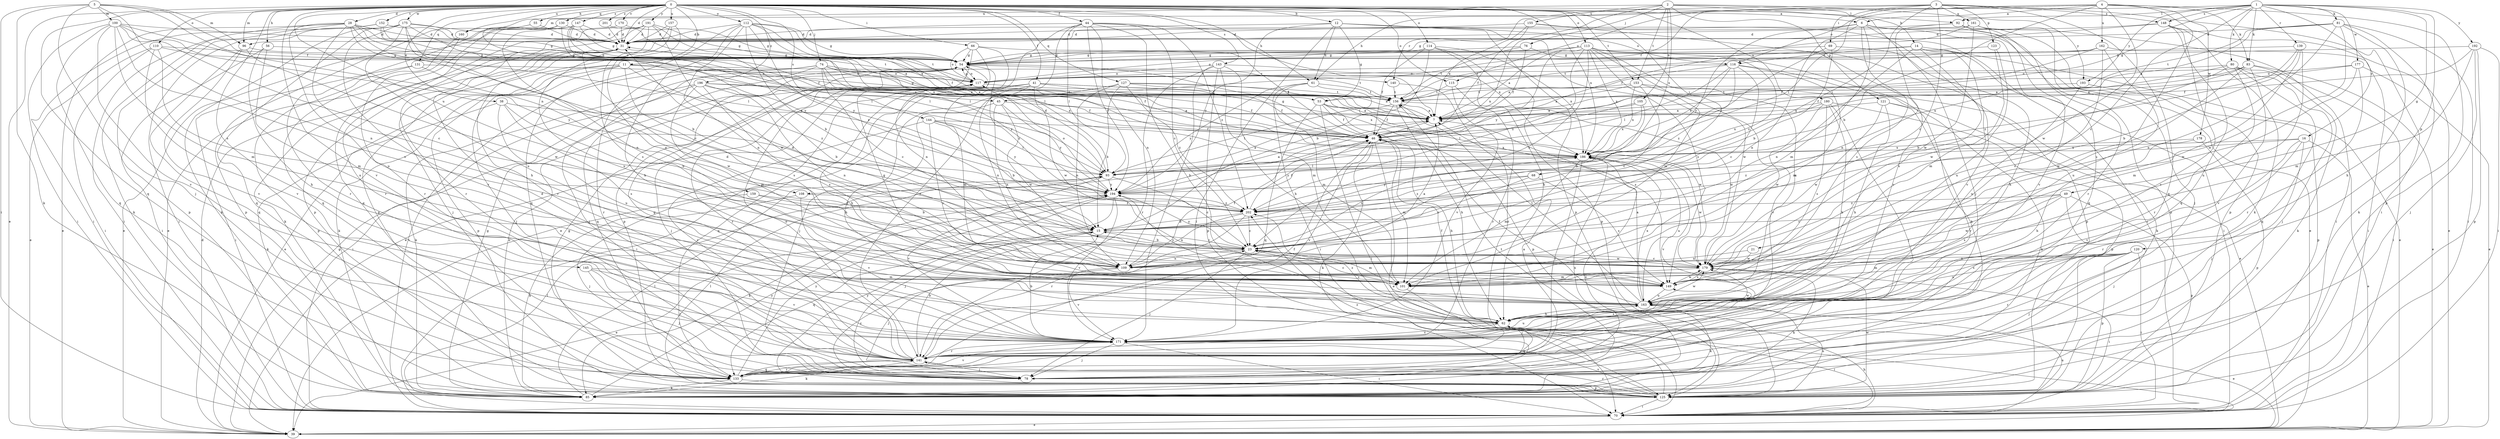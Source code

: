 strict digraph  {
0;
1;
2;
3;
4;
5;
6;
7;
11;
12;
14;
15;
16;
21;
23;
28;
31;
38;
39;
41;
44;
45;
46;
49;
53;
54;
55;
56;
61;
62;
66;
68;
69;
70;
74;
76;
78;
80;
81;
83;
85;
92;
93;
96;
100;
101;
105;
108;
109;
110;
112;
113;
114;
115;
116;
117;
120;
121;
123;
125;
127;
130;
131;
133;
139;
140;
141;
143;
144;
145;
147;
148;
149;
152;
153;
155;
156;
157;
159;
160;
161;
162;
163;
170;
171;
175;
177;
178;
179;
180;
186;
191;
192;
193;
194;
196;
201;
202;
0 -> 6  [label=a];
0 -> 11  [label=b];
0 -> 12  [label=b];
0 -> 28  [label=d];
0 -> 31  [label=d];
0 -> 38  [label=e];
0 -> 39  [label=e];
0 -> 41  [label=f];
0 -> 44  [label=f];
0 -> 55  [label=h];
0 -> 56  [label=h];
0 -> 61  [label=h];
0 -> 66  [label=i];
0 -> 68  [label=i];
0 -> 74  [label=j];
0 -> 92  [label=l];
0 -> 96  [label=m];
0 -> 110  [label=o];
0 -> 112  [label=o];
0 -> 113  [label=o];
0 -> 114  [label=o];
0 -> 115  [label=o];
0 -> 127  [label=q];
0 -> 130  [label=q];
0 -> 131  [label=q];
0 -> 133  [label=q];
0 -> 143  [label=s];
0 -> 144  [label=s];
0 -> 145  [label=s];
0 -> 147  [label=s];
0 -> 152  [label=t];
0 -> 153  [label=t];
0 -> 157  [label=u];
0 -> 159  [label=u];
0 -> 160  [label=u];
0 -> 170  [label=v];
0 -> 171  [label=v];
0 -> 175  [label=w];
0 -> 180  [label=x];
0 -> 186  [label=x];
0 -> 191  [label=y];
0 -> 196  [label=z];
0 -> 201  [label=z];
1 -> 16  [label=c];
1 -> 21  [label=c];
1 -> 49  [label=g];
1 -> 53  [label=g];
1 -> 80  [label=k];
1 -> 81  [label=k];
1 -> 83  [label=k];
1 -> 92  [label=l];
1 -> 115  [label=o];
1 -> 120  [label=p];
1 -> 139  [label=r];
1 -> 148  [label=s];
1 -> 177  [label=w];
1 -> 192  [label=y];
1 -> 193  [label=y];
2 -> 14  [label=b];
2 -> 76  [label=j];
2 -> 78  [label=j];
2 -> 105  [label=n];
2 -> 108  [label=n];
2 -> 121  [label=p];
2 -> 153  [label=t];
2 -> 155  [label=t];
2 -> 160  [label=u];
2 -> 186  [label=x];
2 -> 193  [label=y];
3 -> 23  [label=c];
3 -> 61  [label=h];
3 -> 68  [label=i];
3 -> 69  [label=i];
3 -> 70  [label=i];
3 -> 93  [label=l];
3 -> 123  [label=p];
3 -> 133  [label=q];
3 -> 140  [label=r];
3 -> 148  [label=s];
3 -> 161  [label=u];
4 -> 6  [label=a];
4 -> 15  [label=b];
4 -> 45  [label=f];
4 -> 83  [label=k];
4 -> 96  [label=m];
4 -> 116  [label=o];
4 -> 125  [label=p];
4 -> 162  [label=u];
4 -> 163  [label=u];
4 -> 178  [label=w];
4 -> 179  [label=w];
5 -> 45  [label=f];
5 -> 70  [label=i];
5 -> 78  [label=j];
5 -> 85  [label=k];
5 -> 96  [label=m];
5 -> 100  [label=m];
5 -> 108  [label=n];
5 -> 109  [label=n];
6 -> 31  [label=d];
6 -> 39  [label=e];
6 -> 101  [label=m];
6 -> 109  [label=n];
6 -> 125  [label=p];
6 -> 133  [label=q];
6 -> 149  [label=s];
6 -> 171  [label=v];
6 -> 194  [label=y];
7 -> 46  [label=f];
11 -> 39  [label=e];
11 -> 53  [label=g];
11 -> 78  [label=j];
11 -> 85  [label=k];
11 -> 125  [label=p];
11 -> 140  [label=r];
11 -> 149  [label=s];
11 -> 202  [label=z];
12 -> 31  [label=d];
12 -> 53  [label=g];
12 -> 61  [label=h];
12 -> 70  [label=i];
12 -> 116  [label=o];
12 -> 125  [label=p];
12 -> 149  [label=s];
12 -> 194  [label=y];
14 -> 39  [label=e];
14 -> 70  [label=i];
14 -> 109  [label=n];
14 -> 116  [label=o];
14 -> 149  [label=s];
14 -> 156  [label=t];
14 -> 163  [label=u];
15 -> 23  [label=c];
15 -> 39  [label=e];
15 -> 133  [label=q];
16 -> 39  [label=e];
16 -> 78  [label=j];
16 -> 141  [label=r];
16 -> 171  [label=v];
16 -> 186  [label=x];
16 -> 202  [label=z];
21 -> 109  [label=n];
21 -> 179  [label=w];
23 -> 15  [label=b];
23 -> 31  [label=d];
23 -> 78  [label=j];
23 -> 101  [label=m];
23 -> 109  [label=n];
23 -> 179  [label=w];
23 -> 186  [label=x];
23 -> 194  [label=y];
28 -> 15  [label=b];
28 -> 31  [label=d];
28 -> 39  [label=e];
28 -> 46  [label=f];
28 -> 62  [label=h];
28 -> 70  [label=i];
28 -> 85  [label=k];
28 -> 93  [label=l];
28 -> 163  [label=u];
28 -> 186  [label=x];
31 -> 54  [label=g];
31 -> 78  [label=j];
31 -> 85  [label=k];
31 -> 171  [label=v];
38 -> 7  [label=a];
38 -> 15  [label=b];
38 -> 85  [label=k];
38 -> 149  [label=s];
38 -> 163  [label=u];
39 -> 31  [label=d];
39 -> 54  [label=g];
41 -> 46  [label=f];
41 -> 62  [label=h];
41 -> 70  [label=i];
41 -> 101  [label=m];
41 -> 109  [label=n];
41 -> 133  [label=q];
41 -> 156  [label=t];
41 -> 179  [label=w];
41 -> 186  [label=x];
44 -> 23  [label=c];
44 -> 31  [label=d];
44 -> 39  [label=e];
44 -> 62  [label=h];
44 -> 93  [label=l];
44 -> 109  [label=n];
44 -> 141  [label=r];
44 -> 186  [label=x];
44 -> 194  [label=y];
44 -> 202  [label=z];
45 -> 7  [label=a];
45 -> 62  [label=h];
45 -> 109  [label=n];
45 -> 179  [label=w];
45 -> 194  [label=y];
46 -> 39  [label=e];
46 -> 54  [label=g];
46 -> 62  [label=h];
46 -> 85  [label=k];
46 -> 101  [label=m];
46 -> 171  [label=v];
46 -> 186  [label=x];
49 -> 23  [label=c];
49 -> 78  [label=j];
49 -> 125  [label=p];
49 -> 149  [label=s];
49 -> 179  [label=w];
49 -> 202  [label=z];
53 -> 7  [label=a];
53 -> 46  [label=f];
53 -> 70  [label=i];
53 -> 125  [label=p];
53 -> 133  [label=q];
53 -> 179  [label=w];
54 -> 117  [label=o];
54 -> 133  [label=q];
54 -> 156  [label=t];
54 -> 202  [label=z];
55 -> 31  [label=d];
55 -> 93  [label=l];
55 -> 141  [label=r];
56 -> 54  [label=g];
56 -> 62  [label=h];
56 -> 70  [label=i];
56 -> 163  [label=u];
61 -> 70  [label=i];
61 -> 101  [label=m];
61 -> 149  [label=s];
61 -> 156  [label=t];
61 -> 194  [label=y];
62 -> 39  [label=e];
62 -> 46  [label=f];
62 -> 70  [label=i];
62 -> 133  [label=q];
62 -> 171  [label=v];
62 -> 179  [label=w];
62 -> 202  [label=z];
66 -> 39  [label=e];
66 -> 46  [label=f];
66 -> 54  [label=g];
66 -> 109  [label=n];
66 -> 117  [label=o];
66 -> 125  [label=p];
68 -> 23  [label=c];
68 -> 149  [label=s];
68 -> 194  [label=y];
68 -> 202  [label=z];
69 -> 15  [label=b];
69 -> 54  [label=g];
69 -> 62  [label=h];
69 -> 93  [label=l];
70 -> 39  [label=e];
70 -> 62  [label=h];
70 -> 93  [label=l];
70 -> 163  [label=u];
74 -> 7  [label=a];
74 -> 23  [label=c];
74 -> 46  [label=f];
74 -> 70  [label=i];
74 -> 78  [label=j];
74 -> 117  [label=o];
74 -> 141  [label=r];
74 -> 186  [label=x];
74 -> 194  [label=y];
76 -> 46  [label=f];
76 -> 54  [label=g];
76 -> 156  [label=t];
76 -> 202  [label=z];
78 -> 186  [label=x];
80 -> 15  [label=b];
80 -> 78  [label=j];
80 -> 85  [label=k];
80 -> 117  [label=o];
80 -> 133  [label=q];
80 -> 141  [label=r];
80 -> 186  [label=x];
81 -> 7  [label=a];
81 -> 31  [label=d];
81 -> 62  [label=h];
81 -> 70  [label=i];
81 -> 85  [label=k];
81 -> 109  [label=n];
81 -> 156  [label=t];
81 -> 179  [label=w];
83 -> 7  [label=a];
83 -> 39  [label=e];
83 -> 46  [label=f];
83 -> 70  [label=i];
83 -> 117  [label=o];
83 -> 171  [label=v];
83 -> 179  [label=w];
85 -> 54  [label=g];
85 -> 93  [label=l];
85 -> 117  [label=o];
85 -> 156  [label=t];
85 -> 186  [label=x];
85 -> 194  [label=y];
92 -> 31  [label=d];
92 -> 109  [label=n];
92 -> 125  [label=p];
92 -> 141  [label=r];
92 -> 171  [label=v];
93 -> 7  [label=a];
93 -> 23  [label=c];
93 -> 31  [label=d];
93 -> 171  [label=v];
93 -> 194  [label=y];
96 -> 54  [label=g];
96 -> 133  [label=q];
96 -> 171  [label=v];
96 -> 179  [label=w];
100 -> 7  [label=a];
100 -> 23  [label=c];
100 -> 31  [label=d];
100 -> 70  [label=i];
100 -> 93  [label=l];
100 -> 101  [label=m];
100 -> 133  [label=q];
100 -> 149  [label=s];
100 -> 171  [label=v];
101 -> 23  [label=c];
101 -> 78  [label=j];
101 -> 194  [label=y];
105 -> 7  [label=a];
105 -> 15  [label=b];
105 -> 93  [label=l];
105 -> 186  [label=x];
108 -> 85  [label=k];
108 -> 171  [label=v];
108 -> 202  [label=z];
109 -> 7  [label=a];
109 -> 46  [label=f];
109 -> 78  [label=j];
109 -> 171  [label=v];
110 -> 39  [label=e];
110 -> 54  [label=g];
110 -> 70  [label=i];
110 -> 101  [label=m];
110 -> 171  [label=v];
110 -> 194  [label=y];
112 -> 15  [label=b];
112 -> 31  [label=d];
112 -> 46  [label=f];
112 -> 54  [label=g];
112 -> 62  [label=h];
112 -> 109  [label=n];
112 -> 133  [label=q];
112 -> 156  [label=t];
112 -> 186  [label=x];
112 -> 202  [label=z];
113 -> 7  [label=a];
113 -> 23  [label=c];
113 -> 54  [label=g];
113 -> 85  [label=k];
113 -> 101  [label=m];
113 -> 117  [label=o];
113 -> 125  [label=p];
113 -> 163  [label=u];
113 -> 179  [label=w];
113 -> 186  [label=x];
113 -> 194  [label=y];
113 -> 202  [label=z];
114 -> 15  [label=b];
114 -> 46  [label=f];
114 -> 54  [label=g];
114 -> 62  [label=h];
114 -> 125  [label=p];
114 -> 186  [label=x];
115 -> 141  [label=r];
115 -> 156  [label=t];
115 -> 171  [label=v];
116 -> 7  [label=a];
116 -> 23  [label=c];
116 -> 85  [label=k];
116 -> 93  [label=l];
116 -> 101  [label=m];
116 -> 117  [label=o];
116 -> 186  [label=x];
116 -> 202  [label=z];
117 -> 54  [label=g];
117 -> 78  [label=j];
117 -> 141  [label=r];
117 -> 156  [label=t];
120 -> 70  [label=i];
120 -> 78  [label=j];
120 -> 101  [label=m];
120 -> 109  [label=n];
120 -> 125  [label=p];
120 -> 141  [label=r];
120 -> 149  [label=s];
120 -> 163  [label=u];
121 -> 7  [label=a];
121 -> 62  [label=h];
121 -> 85  [label=k];
121 -> 141  [label=r];
121 -> 179  [label=w];
123 -> 54  [label=g];
123 -> 101  [label=m];
123 -> 179  [label=w];
125 -> 23  [label=c];
125 -> 54  [label=g];
125 -> 70  [label=i];
125 -> 93  [label=l];
125 -> 141  [label=r];
125 -> 163  [label=u];
125 -> 171  [label=v];
125 -> 179  [label=w];
125 -> 194  [label=y];
125 -> 202  [label=z];
127 -> 7  [label=a];
127 -> 15  [label=b];
127 -> 46  [label=f];
127 -> 78  [label=j];
127 -> 109  [label=n];
127 -> 156  [label=t];
127 -> 202  [label=z];
130 -> 31  [label=d];
130 -> 39  [label=e];
130 -> 93  [label=l];
130 -> 109  [label=n];
131 -> 70  [label=i];
131 -> 117  [label=o];
131 -> 125  [label=p];
131 -> 179  [label=w];
133 -> 7  [label=a];
133 -> 85  [label=k];
133 -> 125  [label=p];
133 -> 141  [label=r];
133 -> 171  [label=v];
133 -> 194  [label=y];
139 -> 15  [label=b];
139 -> 54  [label=g];
139 -> 163  [label=u];
139 -> 179  [label=w];
139 -> 202  [label=z];
140 -> 141  [label=r];
140 -> 156  [label=t];
141 -> 15  [label=b];
141 -> 46  [label=f];
141 -> 54  [label=g];
141 -> 78  [label=j];
141 -> 85  [label=k];
141 -> 117  [label=o];
141 -> 133  [label=q];
143 -> 7  [label=a];
143 -> 62  [label=h];
143 -> 101  [label=m];
143 -> 117  [label=o];
143 -> 125  [label=p];
143 -> 141  [label=r];
143 -> 171  [label=v];
144 -> 15  [label=b];
144 -> 46  [label=f];
144 -> 93  [label=l];
144 -> 141  [label=r];
144 -> 149  [label=s];
144 -> 194  [label=y];
145 -> 78  [label=j];
145 -> 101  [label=m];
145 -> 141  [label=r];
145 -> 171  [label=v];
147 -> 7  [label=a];
147 -> 31  [label=d];
147 -> 54  [label=g];
147 -> 117  [label=o];
147 -> 125  [label=p];
147 -> 141  [label=r];
147 -> 186  [label=x];
148 -> 31  [label=d];
148 -> 39  [label=e];
148 -> 54  [label=g];
148 -> 85  [label=k];
148 -> 133  [label=q];
148 -> 171  [label=v];
149 -> 54  [label=g];
149 -> 163  [label=u];
149 -> 179  [label=w];
152 -> 31  [label=d];
152 -> 54  [label=g];
152 -> 70  [label=i];
152 -> 125  [label=p];
152 -> 156  [label=t];
153 -> 7  [label=a];
153 -> 23  [label=c];
153 -> 39  [label=e];
153 -> 156  [label=t];
153 -> 171  [label=v];
153 -> 186  [label=x];
155 -> 7  [label=a];
155 -> 31  [label=d];
155 -> 46  [label=f];
155 -> 70  [label=i];
155 -> 171  [label=v];
156 -> 7  [label=a];
156 -> 46  [label=f];
156 -> 62  [label=h];
156 -> 93  [label=l];
156 -> 179  [label=w];
157 -> 31  [label=d];
157 -> 109  [label=n];
157 -> 125  [label=p];
157 -> 149  [label=s];
159 -> 15  [label=b];
159 -> 78  [label=j];
159 -> 202  [label=z];
160 -> 133  [label=q];
160 -> 141  [label=r];
161 -> 31  [label=d];
161 -> 46  [label=f];
161 -> 70  [label=i];
161 -> 78  [label=j];
161 -> 179  [label=w];
162 -> 46  [label=f];
162 -> 54  [label=g];
162 -> 70  [label=i];
162 -> 149  [label=s];
162 -> 156  [label=t];
162 -> 163  [label=u];
163 -> 7  [label=a];
163 -> 23  [label=c];
163 -> 46  [label=f];
163 -> 62  [label=h];
163 -> 85  [label=k];
163 -> 156  [label=t];
163 -> 179  [label=w];
163 -> 186  [label=x];
170 -> 31  [label=d];
170 -> 39  [label=e];
170 -> 54  [label=g];
171 -> 15  [label=b];
171 -> 31  [label=d];
171 -> 70  [label=i];
171 -> 78  [label=j];
171 -> 141  [label=r];
171 -> 149  [label=s];
171 -> 163  [label=u];
175 -> 7  [label=a];
175 -> 23  [label=c];
175 -> 31  [label=d];
175 -> 70  [label=i];
175 -> 85  [label=k];
175 -> 117  [label=o];
175 -> 133  [label=q];
175 -> 163  [label=u];
175 -> 171  [label=v];
175 -> 194  [label=y];
177 -> 7  [label=a];
177 -> 39  [label=e];
177 -> 101  [label=m];
177 -> 117  [label=o];
177 -> 141  [label=r];
178 -> 62  [label=h];
178 -> 125  [label=p];
178 -> 186  [label=x];
179 -> 23  [label=c];
179 -> 31  [label=d];
179 -> 70  [label=i];
179 -> 85  [label=k];
179 -> 101  [label=m];
179 -> 149  [label=s];
180 -> 7  [label=a];
180 -> 62  [label=h];
180 -> 78  [label=j];
180 -> 125  [label=p];
180 -> 149  [label=s];
180 -> 179  [label=w];
180 -> 186  [label=x];
186 -> 93  [label=l];
186 -> 101  [label=m];
186 -> 141  [label=r];
186 -> 163  [label=u];
186 -> 171  [label=v];
186 -> 179  [label=w];
186 -> 194  [label=y];
191 -> 31  [label=d];
191 -> 93  [label=l];
191 -> 125  [label=p];
191 -> 133  [label=q];
191 -> 141  [label=r];
191 -> 163  [label=u];
191 -> 179  [label=w];
191 -> 194  [label=y];
192 -> 46  [label=f];
192 -> 54  [label=g];
192 -> 70  [label=i];
192 -> 78  [label=j];
192 -> 101  [label=m];
192 -> 125  [label=p];
193 -> 125  [label=p];
193 -> 156  [label=t];
193 -> 163  [label=u];
194 -> 7  [label=a];
194 -> 78  [label=j];
194 -> 85  [label=k];
194 -> 117  [label=o];
194 -> 171  [label=v];
194 -> 202  [label=z];
196 -> 15  [label=b];
196 -> 46  [label=f];
196 -> 70  [label=i];
196 -> 85  [label=k];
196 -> 101  [label=m];
196 -> 109  [label=n];
196 -> 149  [label=s];
196 -> 156  [label=t];
201 -> 31  [label=d];
201 -> 54  [label=g];
202 -> 15  [label=b];
202 -> 23  [label=c];
202 -> 46  [label=f];
202 -> 109  [label=n];
202 -> 141  [label=r];
}
